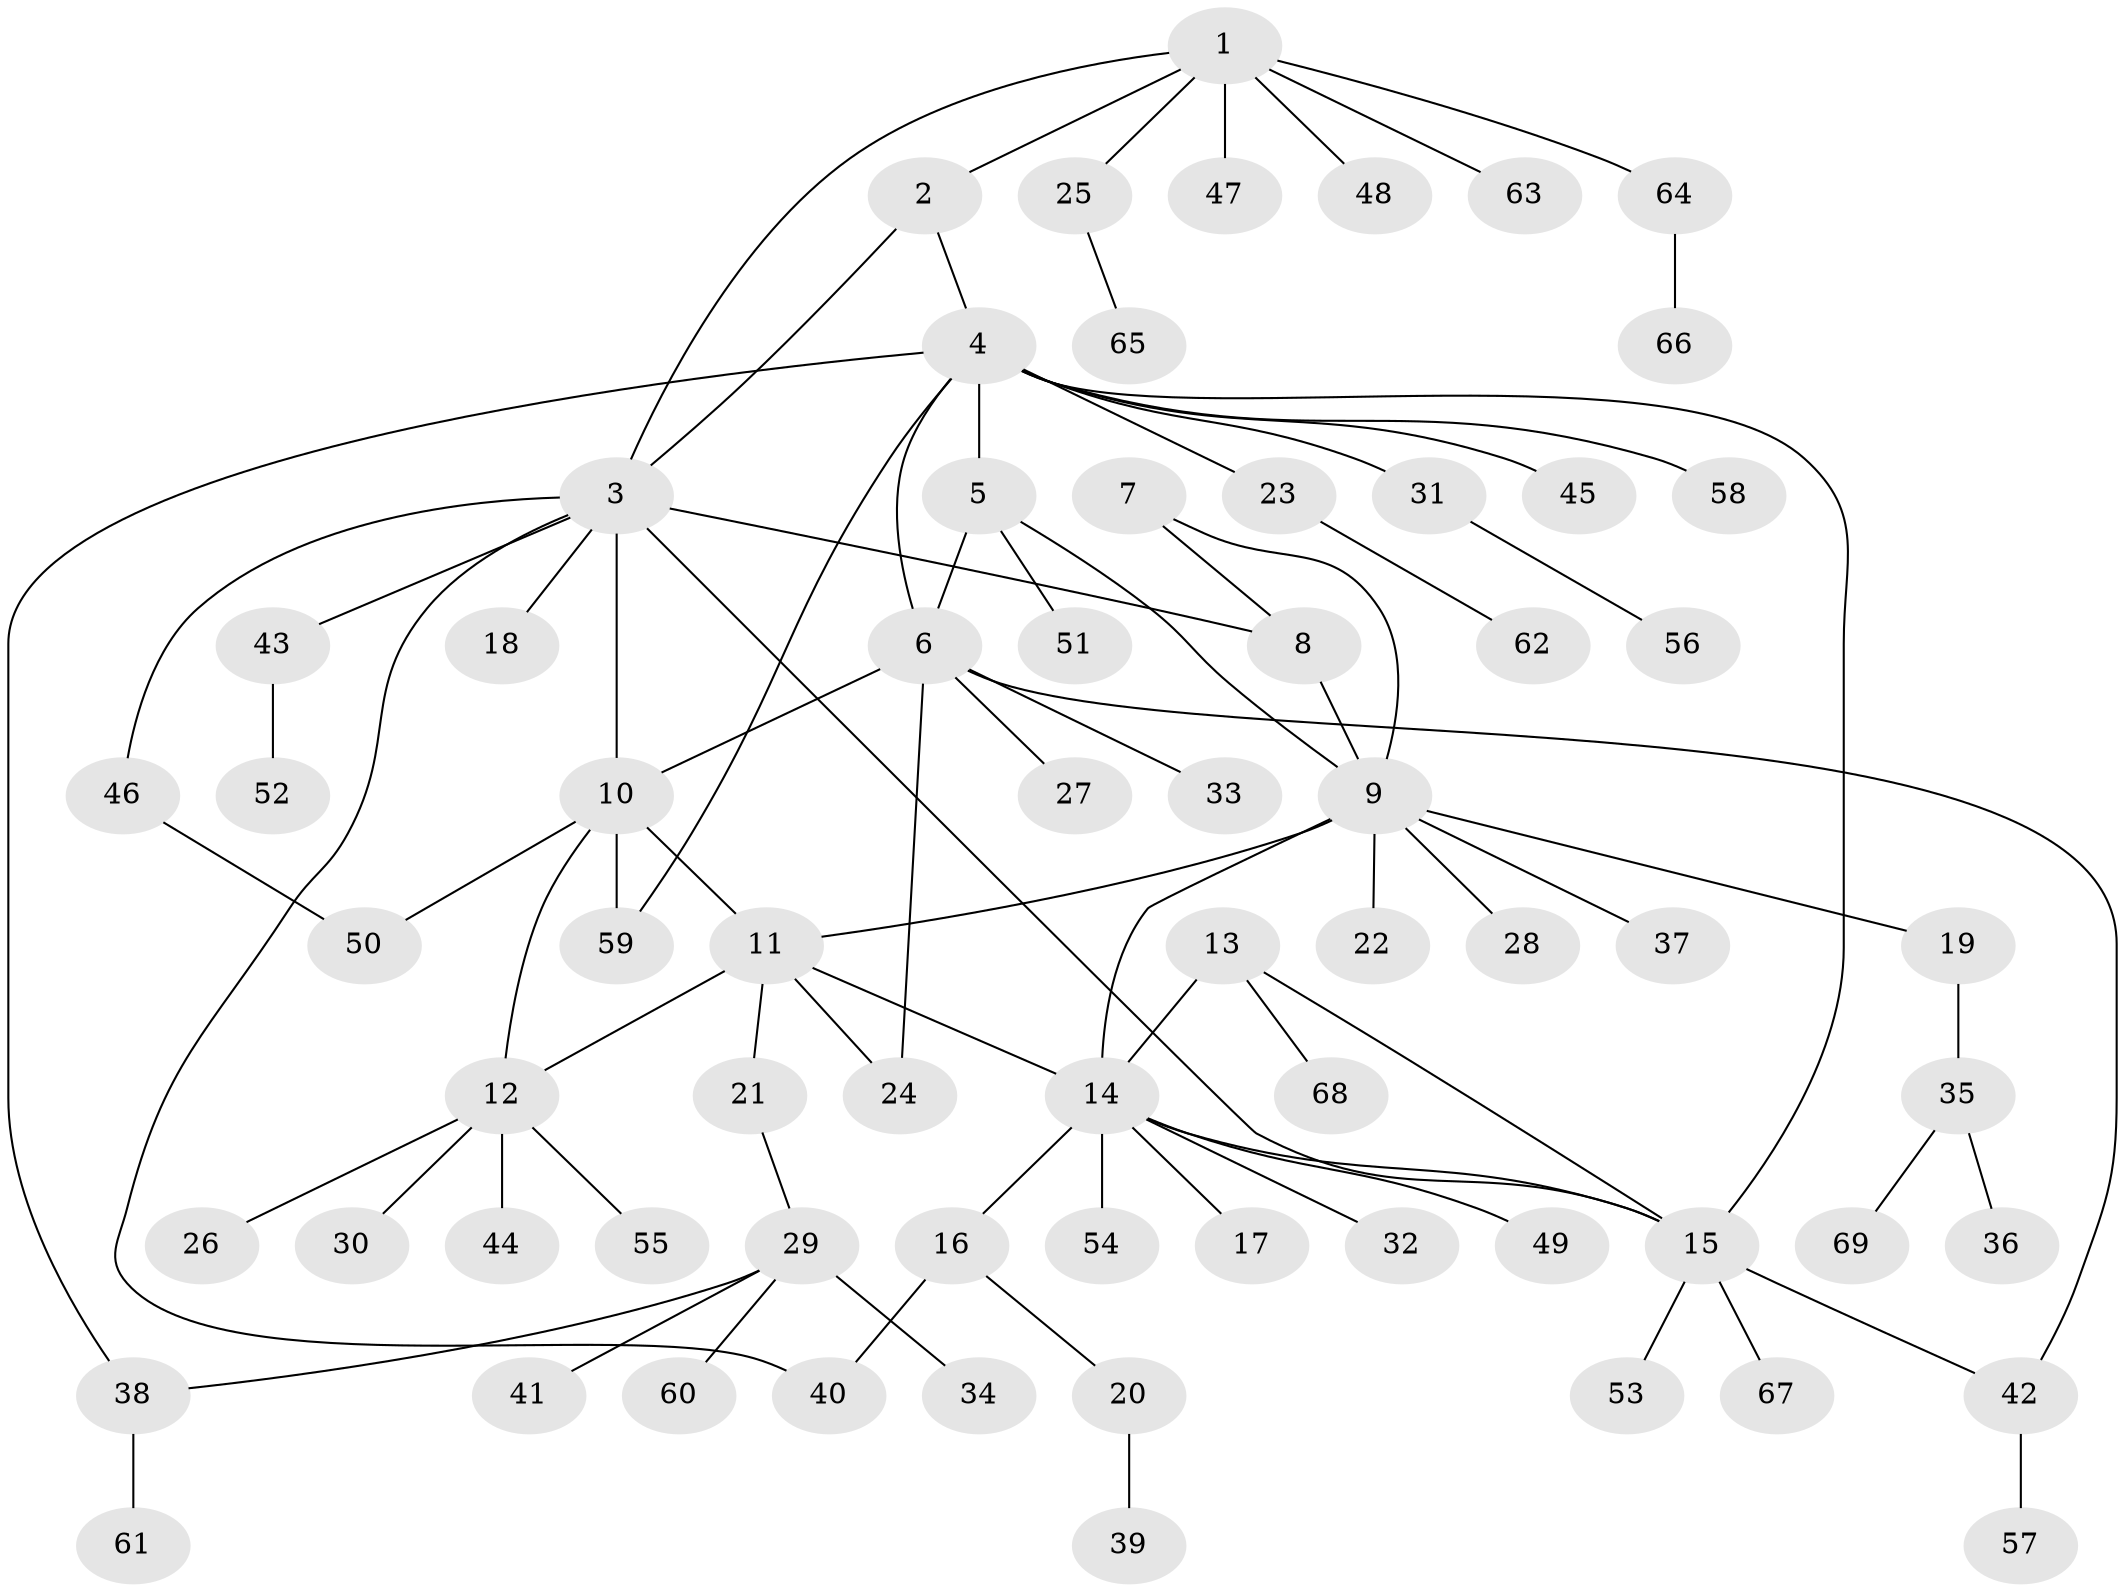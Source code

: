 // coarse degree distribution, {7: 0.0625, 8: 0.020833333333333332, 11: 0.020833333333333332, 2: 0.22916666666666666, 5: 0.041666666666666664, 13: 0.020833333333333332, 1: 0.6041666666666666}
// Generated by graph-tools (version 1.1) at 2025/58/03/04/25 21:58:14]
// undirected, 69 vertices, 85 edges
graph export_dot {
graph [start="1"]
  node [color=gray90,style=filled];
  1;
  2;
  3;
  4;
  5;
  6;
  7;
  8;
  9;
  10;
  11;
  12;
  13;
  14;
  15;
  16;
  17;
  18;
  19;
  20;
  21;
  22;
  23;
  24;
  25;
  26;
  27;
  28;
  29;
  30;
  31;
  32;
  33;
  34;
  35;
  36;
  37;
  38;
  39;
  40;
  41;
  42;
  43;
  44;
  45;
  46;
  47;
  48;
  49;
  50;
  51;
  52;
  53;
  54;
  55;
  56;
  57;
  58;
  59;
  60;
  61;
  62;
  63;
  64;
  65;
  66;
  67;
  68;
  69;
  1 -- 2;
  1 -- 3;
  1 -- 25;
  1 -- 47;
  1 -- 48;
  1 -- 63;
  1 -- 64;
  2 -- 3;
  2 -- 4;
  3 -- 8;
  3 -- 10;
  3 -- 15;
  3 -- 18;
  3 -- 40;
  3 -- 43;
  3 -- 46;
  4 -- 5;
  4 -- 6;
  4 -- 15;
  4 -- 23;
  4 -- 31;
  4 -- 38;
  4 -- 45;
  4 -- 58;
  4 -- 59;
  5 -- 6;
  5 -- 9;
  5 -- 51;
  6 -- 10;
  6 -- 24;
  6 -- 27;
  6 -- 33;
  6 -- 42;
  7 -- 8;
  7 -- 9;
  8 -- 9;
  9 -- 11;
  9 -- 14;
  9 -- 19;
  9 -- 22;
  9 -- 28;
  9 -- 37;
  10 -- 11;
  10 -- 12;
  10 -- 50;
  10 -- 59;
  11 -- 12;
  11 -- 14;
  11 -- 21;
  11 -- 24;
  12 -- 26;
  12 -- 30;
  12 -- 44;
  12 -- 55;
  13 -- 14;
  13 -- 15;
  13 -- 68;
  14 -- 15;
  14 -- 16;
  14 -- 17;
  14 -- 32;
  14 -- 49;
  14 -- 54;
  15 -- 42;
  15 -- 53;
  15 -- 67;
  16 -- 20;
  16 -- 40;
  19 -- 35;
  20 -- 39;
  21 -- 29;
  23 -- 62;
  25 -- 65;
  29 -- 34;
  29 -- 38;
  29 -- 41;
  29 -- 60;
  31 -- 56;
  35 -- 36;
  35 -- 69;
  38 -- 61;
  42 -- 57;
  43 -- 52;
  46 -- 50;
  64 -- 66;
}
